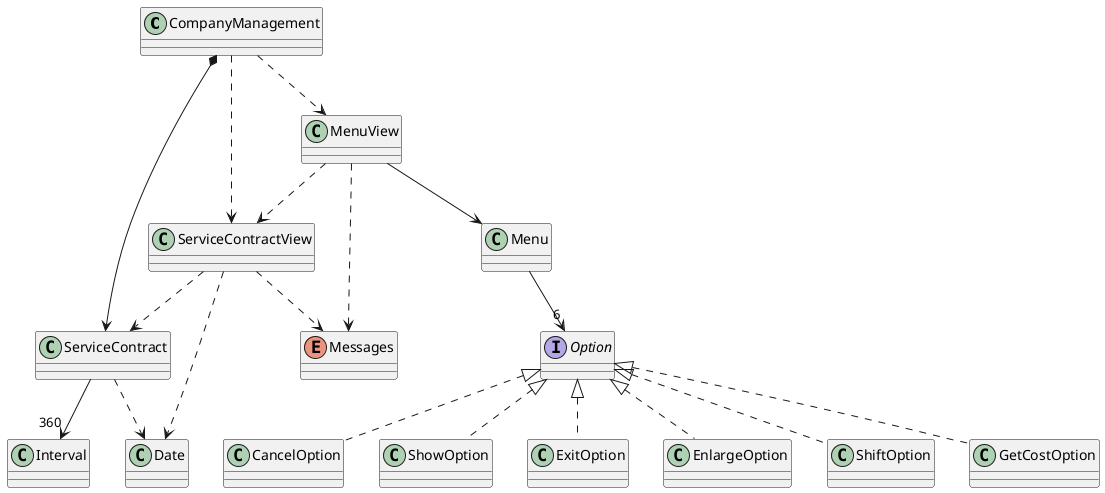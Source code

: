 @startuml
class CompanyManagement
class ServiceContract
class ServiceContractView
class MenuView
class Menu
class CancelOption
class ShowOption
class ExitOption
class EnlargeOption
class ShiftOption
class GetCostOption

class Date
class Interval
enum Messages

interface Option

CompanyManagement *--> ServiceContract
CompanyManagement ..> ServiceContractView
CompanyManagement ..> MenuView

ServiceContractView ..> ServiceContract
ServiceContractView ..> Date
ServiceContractView ..> Messages

ServiceContract ..> Date
ServiceContract --> "360" Interval

MenuView --> Menu
MenuView ..> ServiceContractView
MenuView ..> Messages

Menu -->"6" Option
' Menu --> CancelOption
' Menu --> EnlargeOption
' Menu --> ExitOption
' Menu --> GetCostOption
' Menu --> ShiftOption
' Menu --> ShowOption

' CancelOption ..> ServiceContractView
' EnlargeOption ..> ServiceContractView
' ExitOption ..> ServiceContractView
' GetCostOption ..> ServiceContractView
' ShiftOption ..> ServiceContractView
' ShowOption ..> ServiceContractView

Option <|.. CancelOption
Option <|.. EnlargeOption
Option <|.. ExitOption
Option <|.. GetCostOption
Option <|.. ShiftOption
Option <|.. ShowOption

@enduml